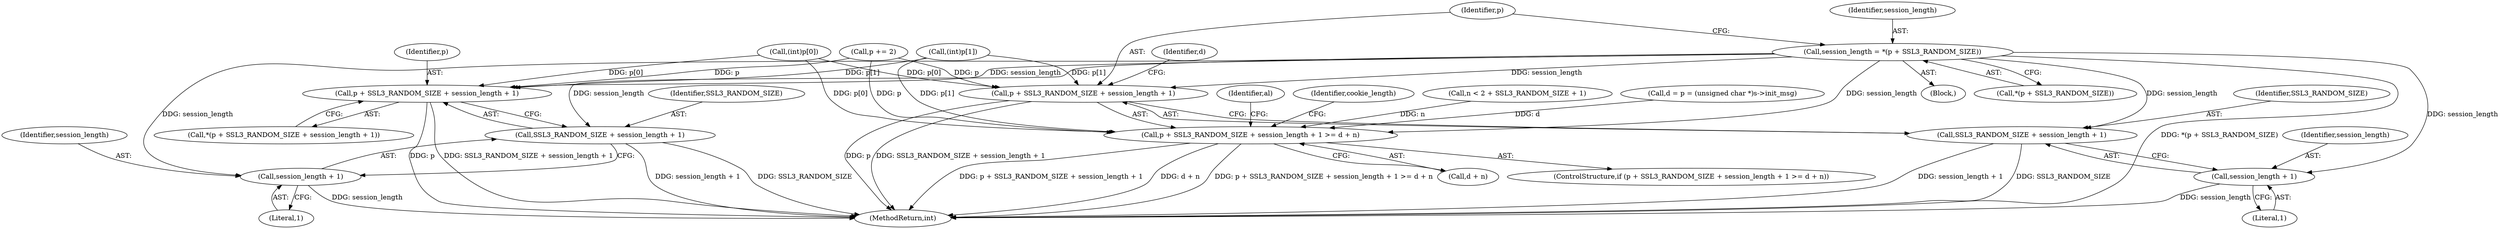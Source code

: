 digraph "1_openssl_a004e72b95835136d3f1ea90517f706c24c03da7@integer" {
"1000343" [label="(Call,session_length = *(p + SSL3_RANDOM_SIZE))"];
"1000350" [label="(Call,p + SSL3_RANDOM_SIZE + session_length + 1 >= d + n)"];
"1000351" [label="(Call,p + SSL3_RANDOM_SIZE + session_length + 1)"];
"1000353" [label="(Call,SSL3_RANDOM_SIZE + session_length + 1)"];
"1000355" [label="(Call,session_length + 1)"];
"1000372" [label="(Call,p + SSL3_RANDOM_SIZE + session_length + 1)"];
"1000374" [label="(Call,SSL3_RANDOM_SIZE + session_length + 1)"];
"1000376" [label="(Call,session_length + 1)"];
"1000354" [label="(Identifier,SSL3_RANDOM_SIZE)"];
"1000344" [label="(Identifier,session_length)"];
"1000272" [label="(Call,p += 2)"];
"1000373" [label="(Identifier,p)"];
"1000363" [label="(Identifier,al)"];
"1000353" [label="(Call,SSL3_RANDOM_SIZE + session_length + 1)"];
"1000375" [label="(Identifier,SSL3_RANDOM_SIZE)"];
"1000261" [label="(Call,(int)p[0])"];
"1000267" [label="(Call,(int)p[1])"];
"1000359" [label="(Identifier,d)"];
"1000374" [label="(Call,SSL3_RANDOM_SIZE + session_length + 1)"];
"1000351" [label="(Call,p + SSL3_RANDOM_SIZE + session_length + 1)"];
"1000370" [label="(Identifier,cookie_length)"];
"1000349" [label="(ControlStructure,if (p + SSL3_RANDOM_SIZE + session_length + 1 >= d + n))"];
"1000355" [label="(Call,session_length + 1)"];
"1000357" [label="(Literal,1)"];
"1001694" [label="(MethodReturn,int)"];
"1000356" [label="(Identifier,session_length)"];
"1000240" [label="(Call,n < 2 + SSL3_RANDOM_SIZE + 1)"];
"1000377" [label="(Identifier,session_length)"];
"1000378" [label="(Literal,1)"];
"1000230" [label="(Call,d = p = (unsigned char *)s->init_msg)"];
"1000340" [label="(Block,)"];
"1000376" [label="(Call,session_length + 1)"];
"1000371" [label="(Call,*(p + SSL3_RANDOM_SIZE + session_length + 1))"];
"1000345" [label="(Call,*(p + SSL3_RANDOM_SIZE))"];
"1000372" [label="(Call,p + SSL3_RANDOM_SIZE + session_length + 1)"];
"1000352" [label="(Identifier,p)"];
"1000343" [label="(Call,session_length = *(p + SSL3_RANDOM_SIZE))"];
"1000358" [label="(Call,d + n)"];
"1000350" [label="(Call,p + SSL3_RANDOM_SIZE + session_length + 1 >= d + n)"];
"1000343" -> "1000340"  [label="AST: "];
"1000343" -> "1000345"  [label="CFG: "];
"1000344" -> "1000343"  [label="AST: "];
"1000345" -> "1000343"  [label="AST: "];
"1000352" -> "1000343"  [label="CFG: "];
"1000343" -> "1001694"  [label="DDG: *(p + SSL3_RANDOM_SIZE)"];
"1000343" -> "1000350"  [label="DDG: session_length"];
"1000343" -> "1000351"  [label="DDG: session_length"];
"1000343" -> "1000353"  [label="DDG: session_length"];
"1000343" -> "1000355"  [label="DDG: session_length"];
"1000343" -> "1000372"  [label="DDG: session_length"];
"1000343" -> "1000374"  [label="DDG: session_length"];
"1000343" -> "1000376"  [label="DDG: session_length"];
"1000350" -> "1000349"  [label="AST: "];
"1000350" -> "1000358"  [label="CFG: "];
"1000351" -> "1000350"  [label="AST: "];
"1000358" -> "1000350"  [label="AST: "];
"1000363" -> "1000350"  [label="CFG: "];
"1000370" -> "1000350"  [label="CFG: "];
"1000350" -> "1001694"  [label="DDG: p + SSL3_RANDOM_SIZE + session_length + 1"];
"1000350" -> "1001694"  [label="DDG: d + n"];
"1000350" -> "1001694"  [label="DDG: p + SSL3_RANDOM_SIZE + session_length + 1 >= d + n"];
"1000267" -> "1000350"  [label="DDG: p[1]"];
"1000261" -> "1000350"  [label="DDG: p[0]"];
"1000272" -> "1000350"  [label="DDG: p"];
"1000230" -> "1000350"  [label="DDG: d"];
"1000240" -> "1000350"  [label="DDG: n"];
"1000351" -> "1000353"  [label="CFG: "];
"1000352" -> "1000351"  [label="AST: "];
"1000353" -> "1000351"  [label="AST: "];
"1000359" -> "1000351"  [label="CFG: "];
"1000351" -> "1001694"  [label="DDG: SSL3_RANDOM_SIZE + session_length + 1"];
"1000351" -> "1001694"  [label="DDG: p"];
"1000267" -> "1000351"  [label="DDG: p[1]"];
"1000261" -> "1000351"  [label="DDG: p[0]"];
"1000272" -> "1000351"  [label="DDG: p"];
"1000353" -> "1000355"  [label="CFG: "];
"1000354" -> "1000353"  [label="AST: "];
"1000355" -> "1000353"  [label="AST: "];
"1000353" -> "1001694"  [label="DDG: SSL3_RANDOM_SIZE"];
"1000353" -> "1001694"  [label="DDG: session_length + 1"];
"1000355" -> "1000357"  [label="CFG: "];
"1000356" -> "1000355"  [label="AST: "];
"1000357" -> "1000355"  [label="AST: "];
"1000355" -> "1001694"  [label="DDG: session_length"];
"1000372" -> "1000371"  [label="AST: "];
"1000372" -> "1000374"  [label="CFG: "];
"1000373" -> "1000372"  [label="AST: "];
"1000374" -> "1000372"  [label="AST: "];
"1000371" -> "1000372"  [label="CFG: "];
"1000372" -> "1001694"  [label="DDG: p"];
"1000372" -> "1001694"  [label="DDG: SSL3_RANDOM_SIZE + session_length + 1"];
"1000267" -> "1000372"  [label="DDG: p[1]"];
"1000261" -> "1000372"  [label="DDG: p[0]"];
"1000272" -> "1000372"  [label="DDG: p"];
"1000374" -> "1000376"  [label="CFG: "];
"1000375" -> "1000374"  [label="AST: "];
"1000376" -> "1000374"  [label="AST: "];
"1000374" -> "1001694"  [label="DDG: session_length + 1"];
"1000374" -> "1001694"  [label="DDG: SSL3_RANDOM_SIZE"];
"1000376" -> "1000378"  [label="CFG: "];
"1000377" -> "1000376"  [label="AST: "];
"1000378" -> "1000376"  [label="AST: "];
"1000376" -> "1001694"  [label="DDG: session_length"];
}
